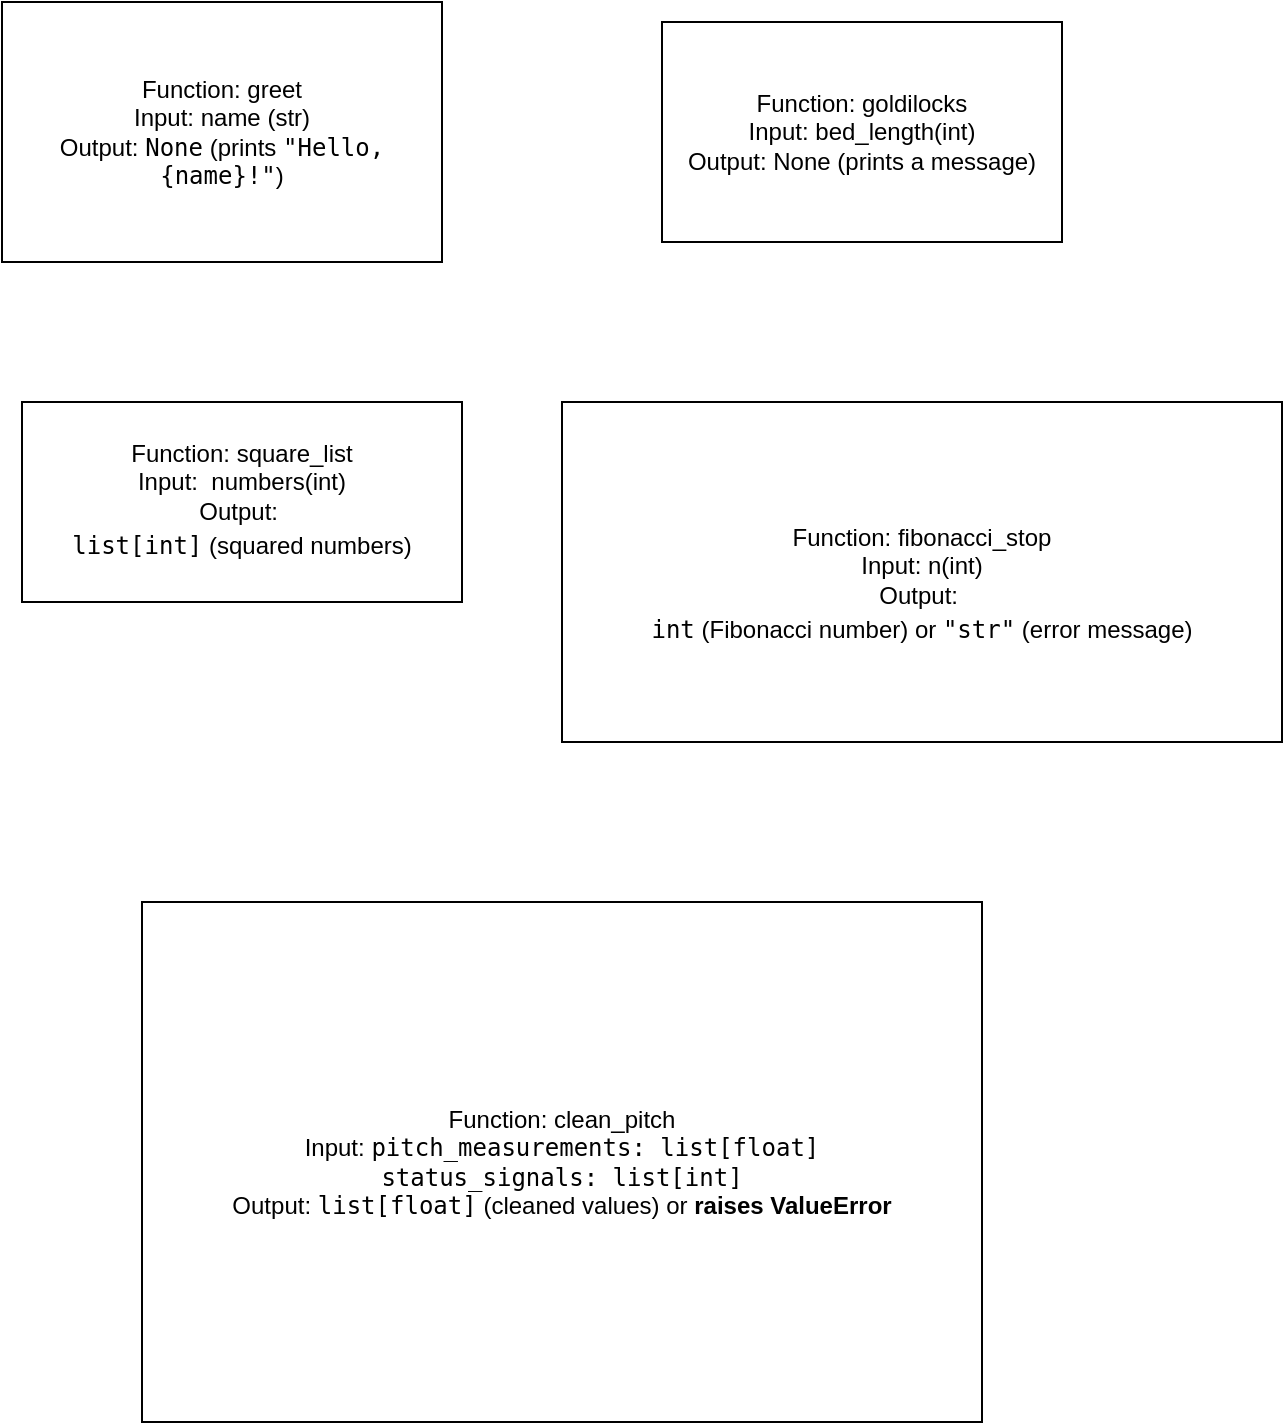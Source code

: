 <mxfile>
    <diagram id="wpTLzD8YlLeRnqk4IgwK" name="Page-1">
        <mxGraphModel dx="1492" dy="1126" grid="1" gridSize="10" guides="1" tooltips="1" connect="1" arrows="1" fold="1" page="1" pageScale="1" pageWidth="850" pageHeight="1100" math="0" shadow="0">
            <root>
                <mxCell id="0"/>
                <mxCell id="1" parent="0"/>
                <mxCell id="2" value="Function: greet&lt;br&gt;Input: name (str)&lt;br&gt;Output:&amp;nbsp;&lt;code data-end=&quot;731&quot; data-start=&quot;725&quot;&gt;None&lt;/code&gt; (prints &lt;code data-end=&quot;758&quot; data-start=&quot;740&quot;&gt;&quot;Hello, {name}!&quot;&lt;/code&gt;)" style="rounded=0;whiteSpace=wrap;html=1;" vertex="1" parent="1">
                    <mxGeometry x="30" y="50" width="220" height="130" as="geometry"/>
                </mxCell>
                <mxCell id="3" value="Function: goldilocks&lt;div&gt;Input: bed_length(int)&lt;/div&gt;&lt;div&gt;Output: None (prints a message)&lt;/div&gt;" style="rounded=0;whiteSpace=wrap;html=1;" vertex="1" parent="1">
                    <mxGeometry x="360" y="60" width="200" height="110" as="geometry"/>
                </mxCell>
                <mxCell id="4" value="Function: square_list&lt;br&gt;Input:&amp;nbsp; numbers(int)&lt;br&gt;Output:&amp;nbsp;&lt;br&gt;&lt;table&gt;&lt;tbody&gt;&lt;tr&gt;&lt;td&gt;&lt;code data-end=&quot;1762&quot; data-start=&quot;1751&quot;&gt;list[int]&lt;/code&gt; (squared numbers)&lt;/td&gt;&lt;/tr&gt;&lt;/tbody&gt;&lt;/table&gt;" style="rounded=0;whiteSpace=wrap;html=1;" vertex="1" parent="1">
                    <mxGeometry x="40" y="250" width="220" height="100" as="geometry"/>
                </mxCell>
                <mxCell id="7" value="&lt;br&gt;Function: fibonacci_stop&lt;div&gt;Input: n(int)&lt;br&gt;Output:&amp;nbsp;&lt;/div&gt;&lt;table&gt;&lt;tbody&gt;&lt;tr&gt;&lt;td&gt;&lt;code data-end=&quot;2397&quot; data-start=&quot;2392&quot;&gt;int&lt;/code&gt; (Fibonacci number) or &lt;code data-end=&quot;2427&quot; data-start=&quot;2420&quot;&gt;&quot;str&quot;&lt;/code&gt; (error message)&lt;/td&gt;&lt;/tr&gt;&lt;/tbody&gt;&lt;/table&gt;" style="rounded=0;whiteSpace=wrap;html=1;" vertex="1" parent="1">
                    <mxGeometry x="310" y="250" width="360" height="170" as="geometry"/>
                </mxCell>
                <mxCell id="9" value="Function: clean_pitch&lt;div&gt;Input:&amp;nbsp;&lt;code data-end=&quot;3318&quot; data-start=&quot;3285&quot;&gt;pitch_measurements: list[float]&lt;/code&gt;&lt;br&gt;&lt;code data-end=&quot;3349&quot; data-start=&quot;3322&quot;&gt;status_signals: list[int]&lt;/code&gt;&lt;br&gt;Output:&amp;nbsp;&lt;code data-end=&quot;3365&quot; data-start=&quot;3352&quot;&gt;list[float]&lt;/code&gt;&lt;span style=&quot;background-color: transparent;&quot;&gt; (cleaned values) or &lt;/span&gt;&lt;strong style=&quot;background-color: transparent;&quot; data-end=&quot;3407&quot; data-start=&quot;3386&quot;&gt;raises ValueError&lt;/strong&gt;&lt;/div&gt;" style="rounded=0;whiteSpace=wrap;html=1;" vertex="1" parent="1">
                    <mxGeometry x="100" y="500" width="420" height="260" as="geometry"/>
                </mxCell>
            </root>
        </mxGraphModel>
    </diagram>
</mxfile>